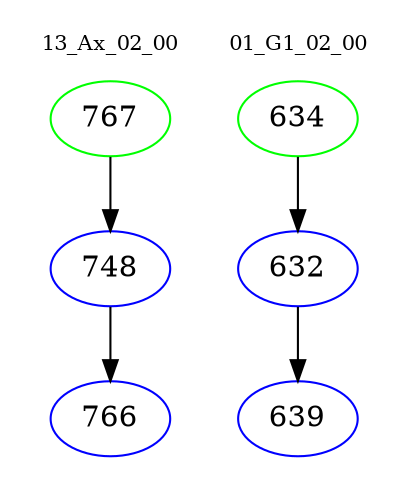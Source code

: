 digraph{
subgraph cluster_0 {
color = white
label = "13_Ax_02_00";
fontsize=10;
T0_767 [label="767", color="green"]
T0_767 -> T0_748 [color="black"]
T0_748 [label="748", color="blue"]
T0_748 -> T0_766 [color="black"]
T0_766 [label="766", color="blue"]
}
subgraph cluster_1 {
color = white
label = "01_G1_02_00";
fontsize=10;
T1_634 [label="634", color="green"]
T1_634 -> T1_632 [color="black"]
T1_632 [label="632", color="blue"]
T1_632 -> T1_639 [color="black"]
T1_639 [label="639", color="blue"]
}
}
